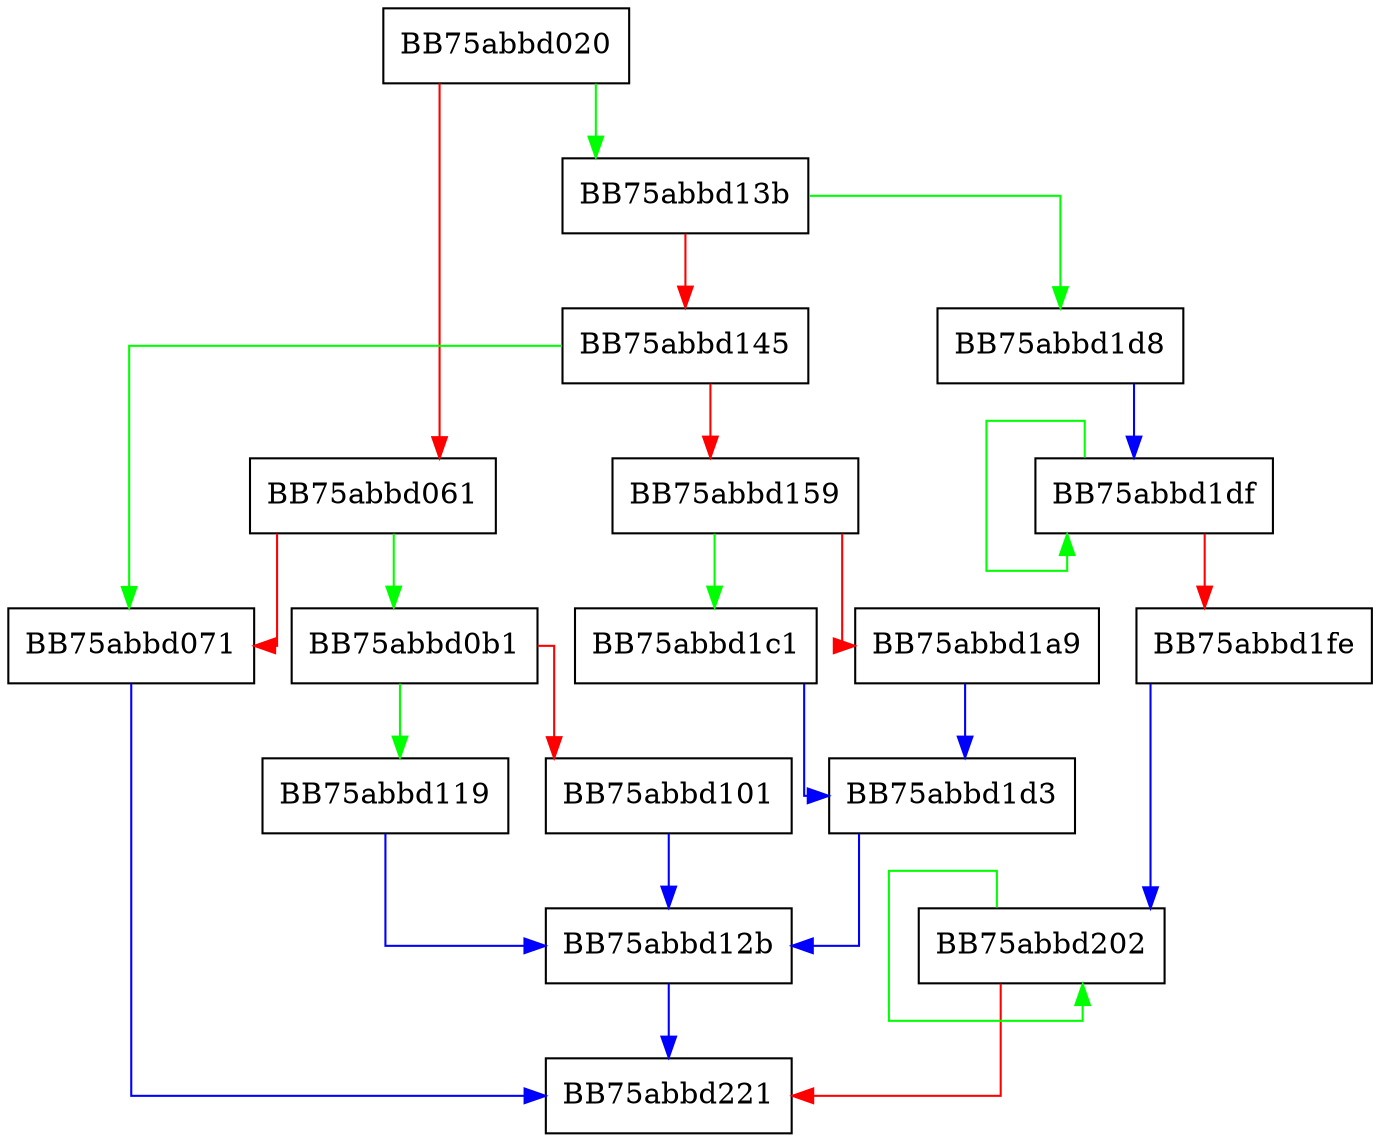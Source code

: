 digraph SSE4_phsubw {
  node [shape="box"];
  graph [splines=ortho];
  BB75abbd020 -> BB75abbd13b [color="green"];
  BB75abbd020 -> BB75abbd061 [color="red"];
  BB75abbd061 -> BB75abbd0b1 [color="green"];
  BB75abbd061 -> BB75abbd071 [color="red"];
  BB75abbd071 -> BB75abbd221 [color="blue"];
  BB75abbd0b1 -> BB75abbd119 [color="green"];
  BB75abbd0b1 -> BB75abbd101 [color="red"];
  BB75abbd101 -> BB75abbd12b [color="blue"];
  BB75abbd119 -> BB75abbd12b [color="blue"];
  BB75abbd12b -> BB75abbd221 [color="blue"];
  BB75abbd13b -> BB75abbd1d8 [color="green"];
  BB75abbd13b -> BB75abbd145 [color="red"];
  BB75abbd145 -> BB75abbd071 [color="green"];
  BB75abbd145 -> BB75abbd159 [color="red"];
  BB75abbd159 -> BB75abbd1c1 [color="green"];
  BB75abbd159 -> BB75abbd1a9 [color="red"];
  BB75abbd1a9 -> BB75abbd1d3 [color="blue"];
  BB75abbd1c1 -> BB75abbd1d3 [color="blue"];
  BB75abbd1d3 -> BB75abbd12b [color="blue"];
  BB75abbd1d8 -> BB75abbd1df [color="blue"];
  BB75abbd1df -> BB75abbd1df [color="green"];
  BB75abbd1df -> BB75abbd1fe [color="red"];
  BB75abbd1fe -> BB75abbd202 [color="blue"];
  BB75abbd202 -> BB75abbd202 [color="green"];
  BB75abbd202 -> BB75abbd221 [color="red"];
}